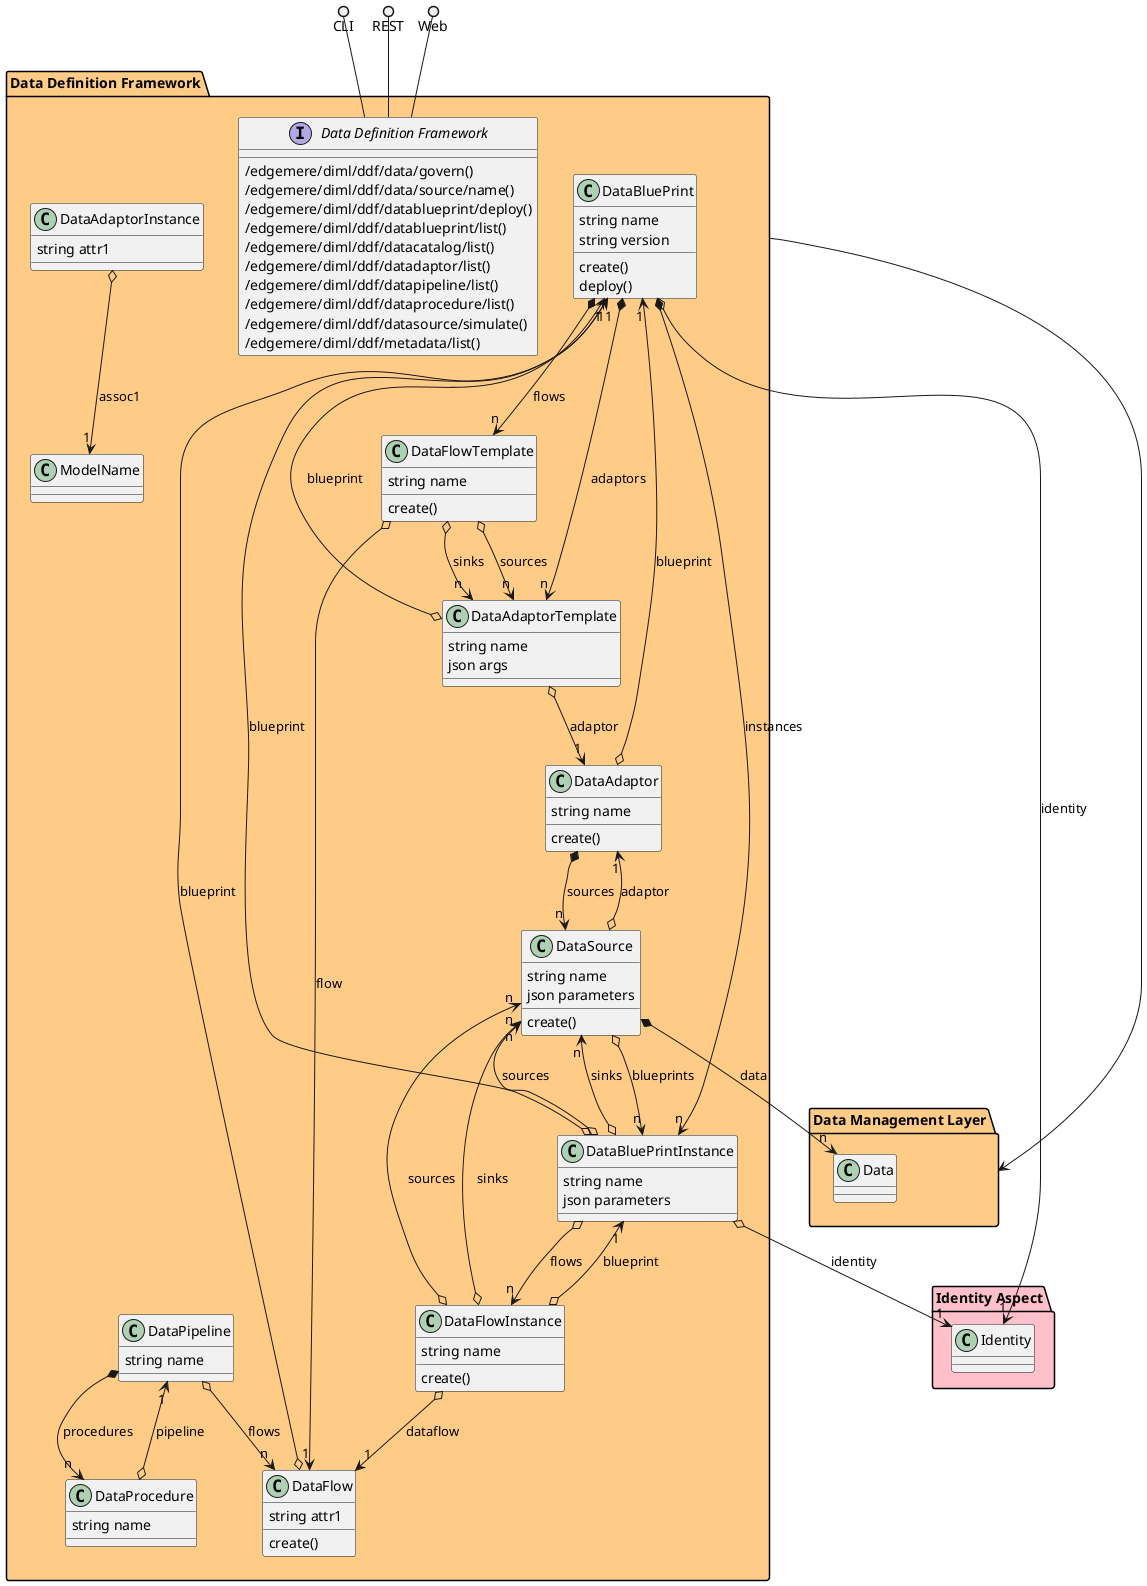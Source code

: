 @startuml


package "Data Management Layer" #ffcc88 {
    
        class Data {
        }
    }

package "Data Definition Framework" #ffcc88 {
    
        class DataBluePrint {
        }
    
        class DataSource {
        }
    
        class DataAdaptor {
        }
    
        class DataAdaptorTemplate {
        }
    
        class DataFlowTemplate {
        }
    
        class DataBluePrintInstance {
        }
    
        class DataFlowInstance {
        }
    
        class DataFlow {
        }
    
        class DataProcedure {
        }
    
        class DataPipeline {
        }
    }

package "Identity Aspect" #pink {
    
        class Identity {
        }
    }


package "Data Definition Framework" #ffcc88 {

    interface "Data Definition Framework" as i {
            /edgemere/diml/ddf/data/govern()
            /edgemere/diml/ddf/data/source/name()
            /edgemere/diml/ddf/datablueprint/deploy()
            /edgemere/diml/ddf/datablueprint/list()
            /edgemere/diml/ddf/datacatalog/list()
            /edgemere/diml/ddf/datadaptor/list()
            /edgemere/diml/ddf/datapipeline/list()
            /edgemere/diml/ddf/dataprocedure/list()
            /edgemere/diml/ddf/datasource/simulate()
            /edgemere/diml/ddf/metadata/list()
    
    }
}

CLI ()-- i
REST ()-- i
Web ()-- i

package "Data Definition Framework" #ffcc88 {
        class "DataAdaptor" {
                 string name
                             create()
            }
                DataAdaptor o--> "1" DataBluePrint : blueprint
                        DataAdaptor *--> "n" DataSource : sources
            
    
    class "DataAdaptorInstance" {
                 string attr1
                    }
                DataAdaptorInstance o--> "1" ModelName : assoc1
            
    
    class "DataAdaptorTemplate" {
                 string name
                 json args
                    }
                DataAdaptorTemplate o--> "1" DataAdaptor : adaptor
                        DataAdaptorTemplate o--> "1" DataBluePrint : blueprint
            
    
    class "DataBluePrint" {
                 string name
                 string version
                             create()
                     deploy()
            }
                DataBluePrint *--> "n" DataAdaptorTemplate : adaptors
                        DataBluePrint o--> "1" Identity : identity
                        DataBluePrint *--> "n" DataFlowTemplate : flows
                        DataBluePrint *--> "n" DataBluePrintInstance : instances
            
    
    class "DataBluePrintInstance" {
                 string name
                 json parameters
                    }
                DataBluePrintInstance o--> "n" DataSource : sources
                        DataBluePrintInstance o--> "n" DataSource : sinks
                        DataBluePrintInstance o--> "n" DataFlowInstance : flows
                        DataBluePrintInstance o--> "1" Identity : identity
                        DataBluePrintInstance o--> "1" DataBluePrint : blueprint
            
    
    class "DataFlow" {
                 string attr1
                             create()
            }
                DataFlow o--> "1" DataBluePrint : blueprint
            
    
    class "DataFlowInstance" {
                 string name
                             create()
            }
                DataFlowInstance o--> "1" DataBluePrintInstance : blueprint
                        DataFlowInstance o--> "1" DataFlow : dataflow
                        DataFlowInstance o--> "n" DataSource : sinks
                        DataFlowInstance o--> "n" DataSource : sources
            
    
    class "DataFlowTemplate" {
                 string name
                             create()
            }
                DataFlowTemplate o--> "1" DataFlow : flow
                        DataFlowTemplate o--> "n" DataAdaptorTemplate : sources
                        DataFlowTemplate o--> "n" DataAdaptorTemplate : sinks
            
    
    class "DataPipeline" {
                 string name
                    }
                DataPipeline *--> "n" DataProcedure : procedures
                        DataPipeline o--> "n" DataFlow : flows
            
    
    class "DataProcedure" {
                 string name
                    }
                DataProcedure o--> "1" DataPipeline : pipeline
            
    
    class "DataSource" {
                 string name
                 json parameters
                             create()
            }
                DataSource o--> "n" DataBluePrintInstance : blueprints
                        DataSource o--> "1" DataAdaptor : adaptor
                        DataSource *--> "n" Data : data
            
    

}


    "Data Definition Framework" --> "Data Management Layer"


@enduml
